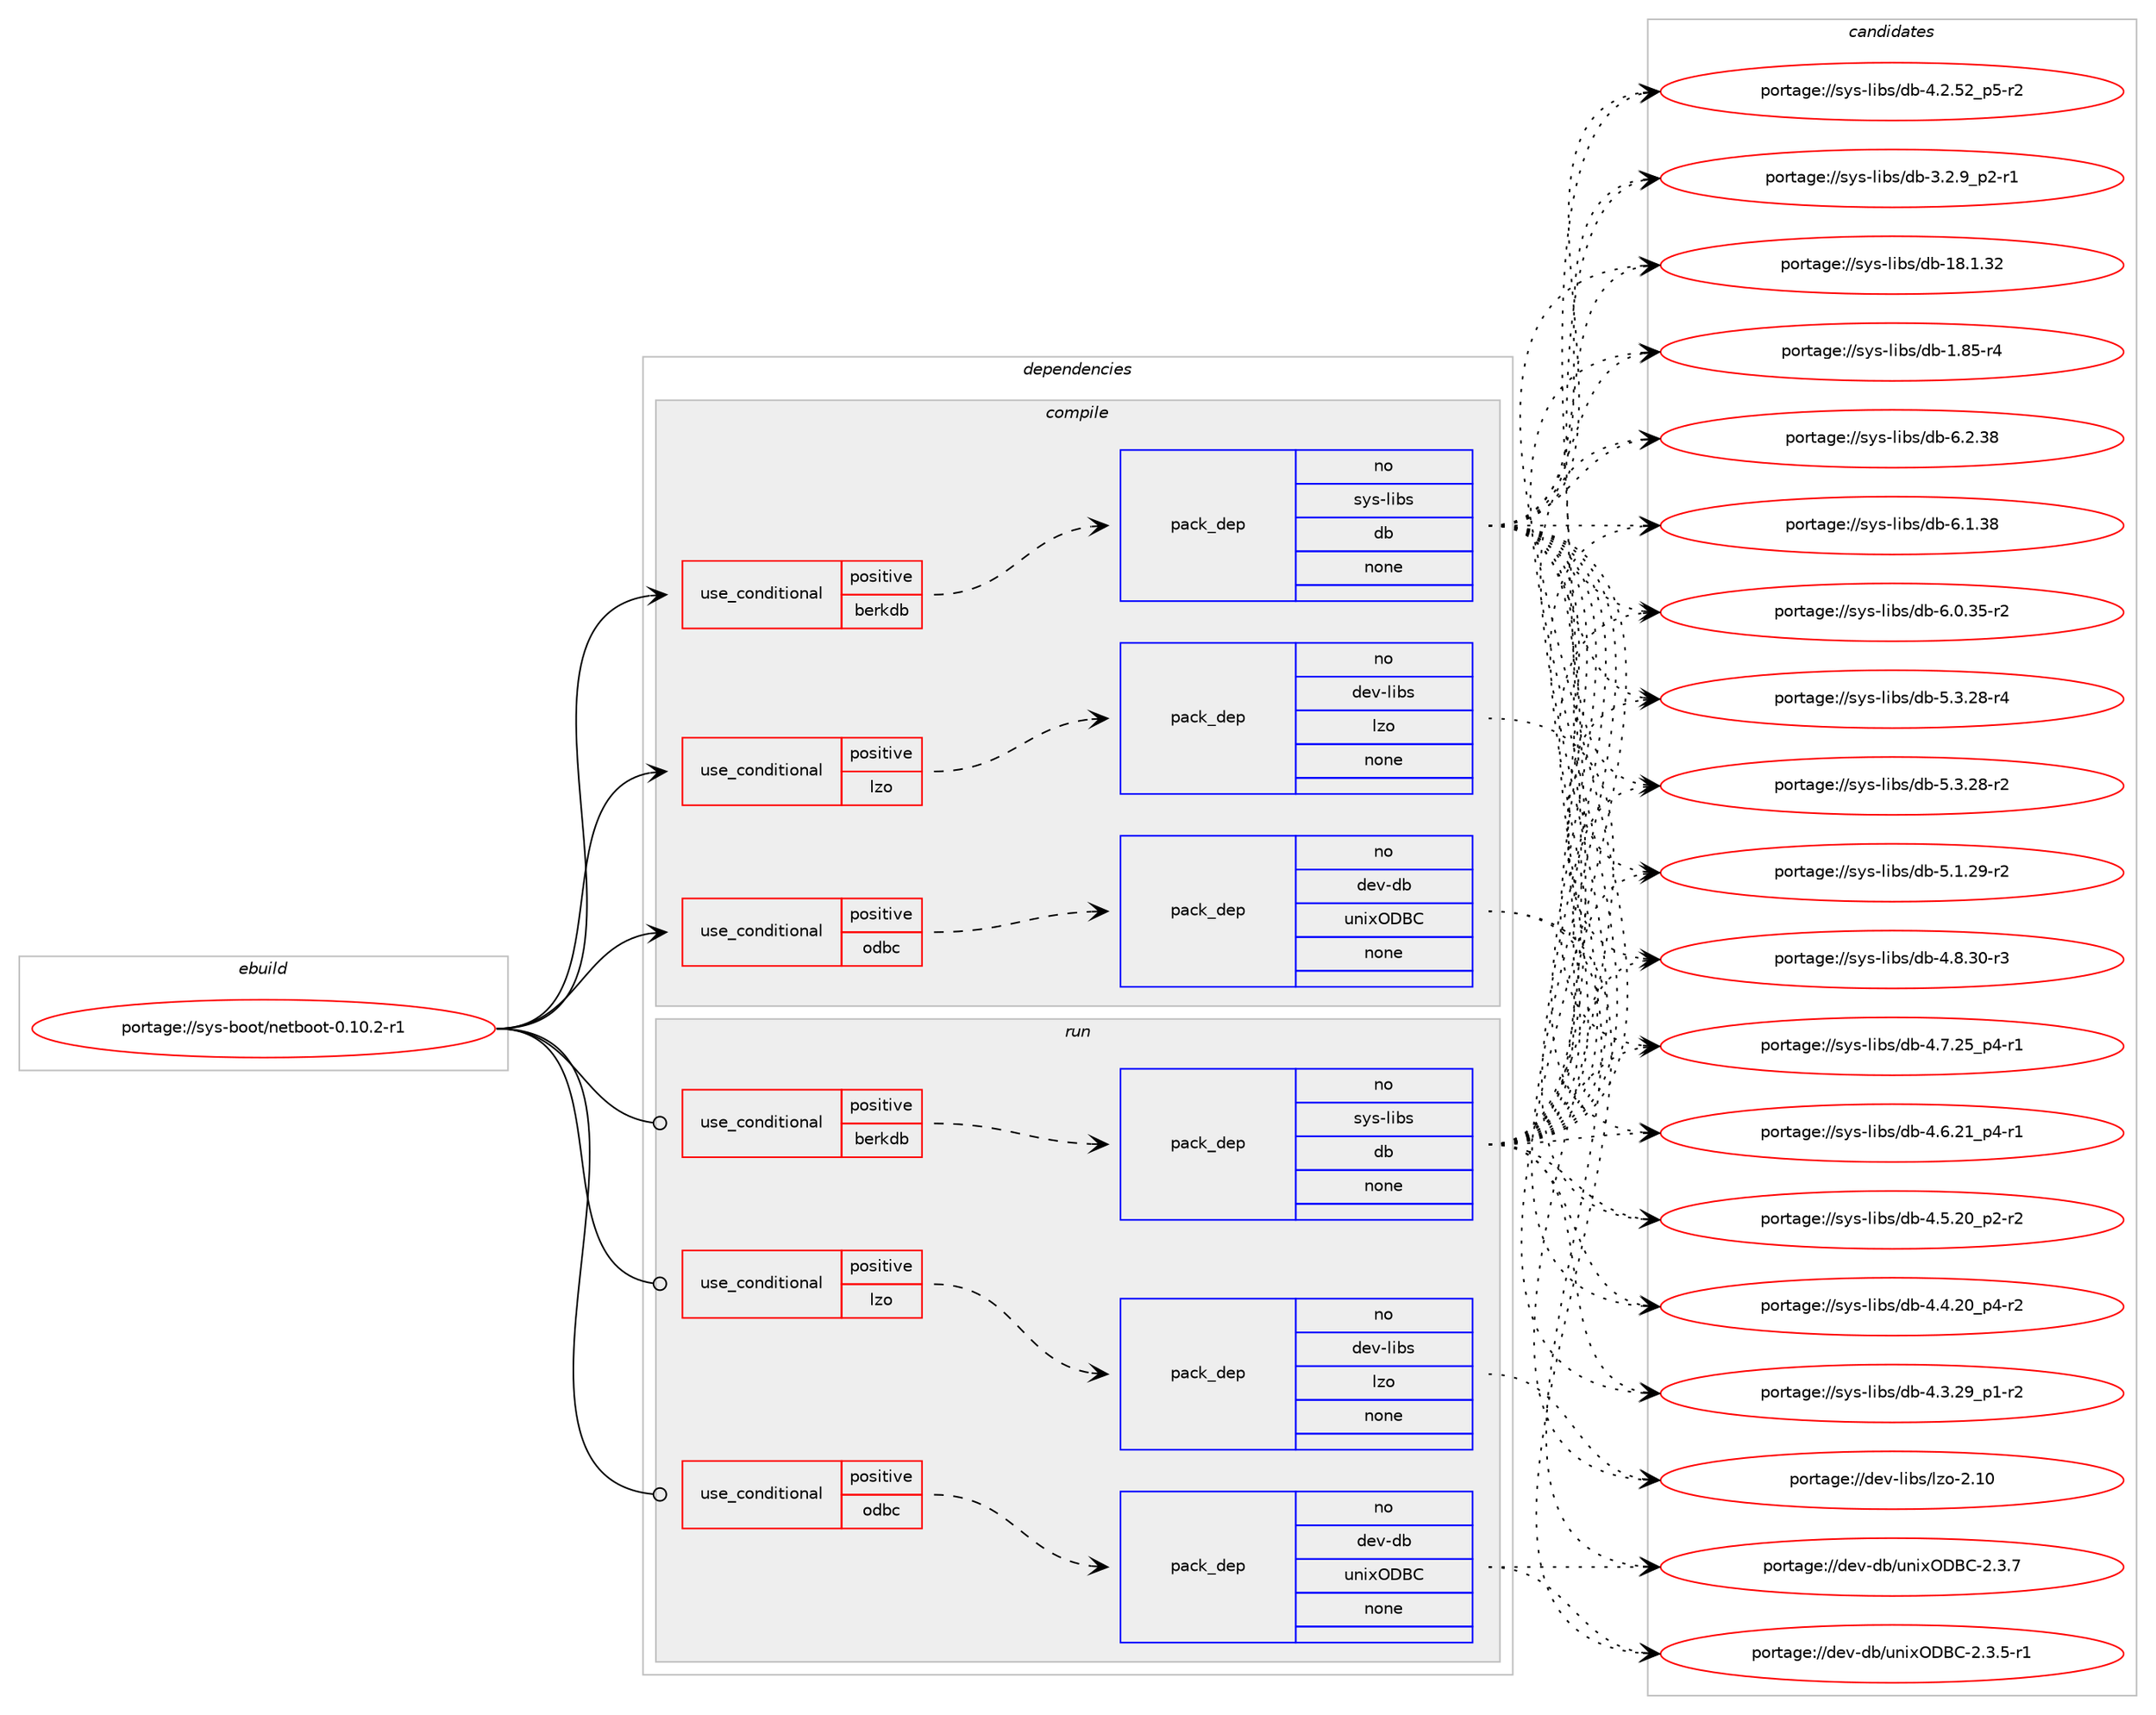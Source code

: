 digraph prolog {

# *************
# Graph options
# *************

newrank=true;
concentrate=true;
compound=true;
graph [rankdir=LR,fontname=Helvetica,fontsize=10,ranksep=1.5];#, ranksep=2.5, nodesep=0.2];
edge  [arrowhead=vee];
node  [fontname=Helvetica,fontsize=10];

# **********
# The ebuild
# **********

subgraph cluster_leftcol {
color=gray;
rank=same;
label=<<i>ebuild</i>>;
id [label="portage://sys-boot/netboot-0.10.2-r1", color=red, width=4, href="../sys-boot/netboot-0.10.2-r1.svg"];
}

# ****************
# The dependencies
# ****************

subgraph cluster_midcol {
color=gray;
label=<<i>dependencies</i>>;
subgraph cluster_compile {
fillcolor="#eeeeee";
style=filled;
label=<<i>compile</i>>;
subgraph cond10477 {
dependency51101 [label=<<TABLE BORDER="0" CELLBORDER="1" CELLSPACING="0" CELLPADDING="4"><TR><TD ROWSPAN="3" CELLPADDING="10">use_conditional</TD></TR><TR><TD>positive</TD></TR><TR><TD>berkdb</TD></TR></TABLE>>, shape=none, color=red];
subgraph pack39463 {
dependency51102 [label=<<TABLE BORDER="0" CELLBORDER="1" CELLSPACING="0" CELLPADDING="4" WIDTH="220"><TR><TD ROWSPAN="6" CELLPADDING="30">pack_dep</TD></TR><TR><TD WIDTH="110">no</TD></TR><TR><TD>sys-libs</TD></TR><TR><TD>db</TD></TR><TR><TD>none</TD></TR><TR><TD></TD></TR></TABLE>>, shape=none, color=blue];
}
dependency51101:e -> dependency51102:w [weight=20,style="dashed",arrowhead="vee"];
}
id:e -> dependency51101:w [weight=20,style="solid",arrowhead="vee"];
subgraph cond10478 {
dependency51103 [label=<<TABLE BORDER="0" CELLBORDER="1" CELLSPACING="0" CELLPADDING="4"><TR><TD ROWSPAN="3" CELLPADDING="10">use_conditional</TD></TR><TR><TD>positive</TD></TR><TR><TD>lzo</TD></TR></TABLE>>, shape=none, color=red];
subgraph pack39464 {
dependency51104 [label=<<TABLE BORDER="0" CELLBORDER="1" CELLSPACING="0" CELLPADDING="4" WIDTH="220"><TR><TD ROWSPAN="6" CELLPADDING="30">pack_dep</TD></TR><TR><TD WIDTH="110">no</TD></TR><TR><TD>dev-libs</TD></TR><TR><TD>lzo</TD></TR><TR><TD>none</TD></TR><TR><TD></TD></TR></TABLE>>, shape=none, color=blue];
}
dependency51103:e -> dependency51104:w [weight=20,style="dashed",arrowhead="vee"];
}
id:e -> dependency51103:w [weight=20,style="solid",arrowhead="vee"];
subgraph cond10479 {
dependency51105 [label=<<TABLE BORDER="0" CELLBORDER="1" CELLSPACING="0" CELLPADDING="4"><TR><TD ROWSPAN="3" CELLPADDING="10">use_conditional</TD></TR><TR><TD>positive</TD></TR><TR><TD>odbc</TD></TR></TABLE>>, shape=none, color=red];
subgraph pack39465 {
dependency51106 [label=<<TABLE BORDER="0" CELLBORDER="1" CELLSPACING="0" CELLPADDING="4" WIDTH="220"><TR><TD ROWSPAN="6" CELLPADDING="30">pack_dep</TD></TR><TR><TD WIDTH="110">no</TD></TR><TR><TD>dev-db</TD></TR><TR><TD>unixODBC</TD></TR><TR><TD>none</TD></TR><TR><TD></TD></TR></TABLE>>, shape=none, color=blue];
}
dependency51105:e -> dependency51106:w [weight=20,style="dashed",arrowhead="vee"];
}
id:e -> dependency51105:w [weight=20,style="solid",arrowhead="vee"];
}
subgraph cluster_compileandrun {
fillcolor="#eeeeee";
style=filled;
label=<<i>compile and run</i>>;
}
subgraph cluster_run {
fillcolor="#eeeeee";
style=filled;
label=<<i>run</i>>;
subgraph cond10480 {
dependency51107 [label=<<TABLE BORDER="0" CELLBORDER="1" CELLSPACING="0" CELLPADDING="4"><TR><TD ROWSPAN="3" CELLPADDING="10">use_conditional</TD></TR><TR><TD>positive</TD></TR><TR><TD>berkdb</TD></TR></TABLE>>, shape=none, color=red];
subgraph pack39466 {
dependency51108 [label=<<TABLE BORDER="0" CELLBORDER="1" CELLSPACING="0" CELLPADDING="4" WIDTH="220"><TR><TD ROWSPAN="6" CELLPADDING="30">pack_dep</TD></TR><TR><TD WIDTH="110">no</TD></TR><TR><TD>sys-libs</TD></TR><TR><TD>db</TD></TR><TR><TD>none</TD></TR><TR><TD></TD></TR></TABLE>>, shape=none, color=blue];
}
dependency51107:e -> dependency51108:w [weight=20,style="dashed",arrowhead="vee"];
}
id:e -> dependency51107:w [weight=20,style="solid",arrowhead="odot"];
subgraph cond10481 {
dependency51109 [label=<<TABLE BORDER="0" CELLBORDER="1" CELLSPACING="0" CELLPADDING="4"><TR><TD ROWSPAN="3" CELLPADDING="10">use_conditional</TD></TR><TR><TD>positive</TD></TR><TR><TD>lzo</TD></TR></TABLE>>, shape=none, color=red];
subgraph pack39467 {
dependency51110 [label=<<TABLE BORDER="0" CELLBORDER="1" CELLSPACING="0" CELLPADDING="4" WIDTH="220"><TR><TD ROWSPAN="6" CELLPADDING="30">pack_dep</TD></TR><TR><TD WIDTH="110">no</TD></TR><TR><TD>dev-libs</TD></TR><TR><TD>lzo</TD></TR><TR><TD>none</TD></TR><TR><TD></TD></TR></TABLE>>, shape=none, color=blue];
}
dependency51109:e -> dependency51110:w [weight=20,style="dashed",arrowhead="vee"];
}
id:e -> dependency51109:w [weight=20,style="solid",arrowhead="odot"];
subgraph cond10482 {
dependency51111 [label=<<TABLE BORDER="0" CELLBORDER="1" CELLSPACING="0" CELLPADDING="4"><TR><TD ROWSPAN="3" CELLPADDING="10">use_conditional</TD></TR><TR><TD>positive</TD></TR><TR><TD>odbc</TD></TR></TABLE>>, shape=none, color=red];
subgraph pack39468 {
dependency51112 [label=<<TABLE BORDER="0" CELLBORDER="1" CELLSPACING="0" CELLPADDING="4" WIDTH="220"><TR><TD ROWSPAN="6" CELLPADDING="30">pack_dep</TD></TR><TR><TD WIDTH="110">no</TD></TR><TR><TD>dev-db</TD></TR><TR><TD>unixODBC</TD></TR><TR><TD>none</TD></TR><TR><TD></TD></TR></TABLE>>, shape=none, color=blue];
}
dependency51111:e -> dependency51112:w [weight=20,style="dashed",arrowhead="vee"];
}
id:e -> dependency51111:w [weight=20,style="solid",arrowhead="odot"];
}
}

# **************
# The candidates
# **************

subgraph cluster_choices {
rank=same;
color=gray;
label=<<i>candidates</i>>;

subgraph choice39463 {
color=black;
nodesep=1;
choice1151211154510810598115471009845544650465156 [label="portage://sys-libs/db-6.2.38", color=red, width=4,href="../sys-libs/db-6.2.38.svg"];
choice1151211154510810598115471009845544649465156 [label="portage://sys-libs/db-6.1.38", color=red, width=4,href="../sys-libs/db-6.1.38.svg"];
choice11512111545108105981154710098455446484651534511450 [label="portage://sys-libs/db-6.0.35-r2", color=red, width=4,href="../sys-libs/db-6.0.35-r2.svg"];
choice11512111545108105981154710098455346514650564511452 [label="portage://sys-libs/db-5.3.28-r4", color=red, width=4,href="../sys-libs/db-5.3.28-r4.svg"];
choice11512111545108105981154710098455346514650564511450 [label="portage://sys-libs/db-5.3.28-r2", color=red, width=4,href="../sys-libs/db-5.3.28-r2.svg"];
choice11512111545108105981154710098455346494650574511450 [label="portage://sys-libs/db-5.1.29-r2", color=red, width=4,href="../sys-libs/db-5.1.29-r2.svg"];
choice11512111545108105981154710098455246564651484511451 [label="portage://sys-libs/db-4.8.30-r3", color=red, width=4,href="../sys-libs/db-4.8.30-r3.svg"];
choice115121115451081059811547100984552465546505395112524511449 [label="portage://sys-libs/db-4.7.25_p4-r1", color=red, width=4,href="../sys-libs/db-4.7.25_p4-r1.svg"];
choice115121115451081059811547100984552465446504995112524511449 [label="portage://sys-libs/db-4.6.21_p4-r1", color=red, width=4,href="../sys-libs/db-4.6.21_p4-r1.svg"];
choice115121115451081059811547100984552465346504895112504511450 [label="portage://sys-libs/db-4.5.20_p2-r2", color=red, width=4,href="../sys-libs/db-4.5.20_p2-r2.svg"];
choice115121115451081059811547100984552465246504895112524511450 [label="portage://sys-libs/db-4.4.20_p4-r2", color=red, width=4,href="../sys-libs/db-4.4.20_p4-r2.svg"];
choice115121115451081059811547100984552465146505795112494511450 [label="portage://sys-libs/db-4.3.29_p1-r2", color=red, width=4,href="../sys-libs/db-4.3.29_p1-r2.svg"];
choice115121115451081059811547100984552465046535095112534511450 [label="portage://sys-libs/db-4.2.52_p5-r2", color=red, width=4,href="../sys-libs/db-4.2.52_p5-r2.svg"];
choice1151211154510810598115471009845514650465795112504511449 [label="portage://sys-libs/db-3.2.9_p2-r1", color=red, width=4,href="../sys-libs/db-3.2.9_p2-r1.svg"];
choice115121115451081059811547100984549564649465150 [label="portage://sys-libs/db-18.1.32", color=red, width=4,href="../sys-libs/db-18.1.32.svg"];
choice1151211154510810598115471009845494656534511452 [label="portage://sys-libs/db-1.85-r4", color=red, width=4,href="../sys-libs/db-1.85-r4.svg"];
dependency51102:e -> choice1151211154510810598115471009845544650465156:w [style=dotted,weight="100"];
dependency51102:e -> choice1151211154510810598115471009845544649465156:w [style=dotted,weight="100"];
dependency51102:e -> choice11512111545108105981154710098455446484651534511450:w [style=dotted,weight="100"];
dependency51102:e -> choice11512111545108105981154710098455346514650564511452:w [style=dotted,weight="100"];
dependency51102:e -> choice11512111545108105981154710098455346514650564511450:w [style=dotted,weight="100"];
dependency51102:e -> choice11512111545108105981154710098455346494650574511450:w [style=dotted,weight="100"];
dependency51102:e -> choice11512111545108105981154710098455246564651484511451:w [style=dotted,weight="100"];
dependency51102:e -> choice115121115451081059811547100984552465546505395112524511449:w [style=dotted,weight="100"];
dependency51102:e -> choice115121115451081059811547100984552465446504995112524511449:w [style=dotted,weight="100"];
dependency51102:e -> choice115121115451081059811547100984552465346504895112504511450:w [style=dotted,weight="100"];
dependency51102:e -> choice115121115451081059811547100984552465246504895112524511450:w [style=dotted,weight="100"];
dependency51102:e -> choice115121115451081059811547100984552465146505795112494511450:w [style=dotted,weight="100"];
dependency51102:e -> choice115121115451081059811547100984552465046535095112534511450:w [style=dotted,weight="100"];
dependency51102:e -> choice1151211154510810598115471009845514650465795112504511449:w [style=dotted,weight="100"];
dependency51102:e -> choice115121115451081059811547100984549564649465150:w [style=dotted,weight="100"];
dependency51102:e -> choice1151211154510810598115471009845494656534511452:w [style=dotted,weight="100"];
}
subgraph choice39464 {
color=black;
nodesep=1;
choice1001011184510810598115471081221114550464948 [label="portage://dev-libs/lzo-2.10", color=red, width=4,href="../dev-libs/lzo-2.10.svg"];
dependency51104:e -> choice1001011184510810598115471081221114550464948:w [style=dotted,weight="100"];
}
subgraph choice39465 {
color=black;
nodesep=1;
choice10010111845100984711711010512079686667455046514655 [label="portage://dev-db/unixODBC-2.3.7", color=red, width=4,href="../dev-db/unixODBC-2.3.7.svg"];
choice100101118451009847117110105120796866674550465146534511449 [label="portage://dev-db/unixODBC-2.3.5-r1", color=red, width=4,href="../dev-db/unixODBC-2.3.5-r1.svg"];
dependency51106:e -> choice10010111845100984711711010512079686667455046514655:w [style=dotted,weight="100"];
dependency51106:e -> choice100101118451009847117110105120796866674550465146534511449:w [style=dotted,weight="100"];
}
subgraph choice39466 {
color=black;
nodesep=1;
choice1151211154510810598115471009845544650465156 [label="portage://sys-libs/db-6.2.38", color=red, width=4,href="../sys-libs/db-6.2.38.svg"];
choice1151211154510810598115471009845544649465156 [label="portage://sys-libs/db-6.1.38", color=red, width=4,href="../sys-libs/db-6.1.38.svg"];
choice11512111545108105981154710098455446484651534511450 [label="portage://sys-libs/db-6.0.35-r2", color=red, width=4,href="../sys-libs/db-6.0.35-r2.svg"];
choice11512111545108105981154710098455346514650564511452 [label="portage://sys-libs/db-5.3.28-r4", color=red, width=4,href="../sys-libs/db-5.3.28-r4.svg"];
choice11512111545108105981154710098455346514650564511450 [label="portage://sys-libs/db-5.3.28-r2", color=red, width=4,href="../sys-libs/db-5.3.28-r2.svg"];
choice11512111545108105981154710098455346494650574511450 [label="portage://sys-libs/db-5.1.29-r2", color=red, width=4,href="../sys-libs/db-5.1.29-r2.svg"];
choice11512111545108105981154710098455246564651484511451 [label="portage://sys-libs/db-4.8.30-r3", color=red, width=4,href="../sys-libs/db-4.8.30-r3.svg"];
choice115121115451081059811547100984552465546505395112524511449 [label="portage://sys-libs/db-4.7.25_p4-r1", color=red, width=4,href="../sys-libs/db-4.7.25_p4-r1.svg"];
choice115121115451081059811547100984552465446504995112524511449 [label="portage://sys-libs/db-4.6.21_p4-r1", color=red, width=4,href="../sys-libs/db-4.6.21_p4-r1.svg"];
choice115121115451081059811547100984552465346504895112504511450 [label="portage://sys-libs/db-4.5.20_p2-r2", color=red, width=4,href="../sys-libs/db-4.5.20_p2-r2.svg"];
choice115121115451081059811547100984552465246504895112524511450 [label="portage://sys-libs/db-4.4.20_p4-r2", color=red, width=4,href="../sys-libs/db-4.4.20_p4-r2.svg"];
choice115121115451081059811547100984552465146505795112494511450 [label="portage://sys-libs/db-4.3.29_p1-r2", color=red, width=4,href="../sys-libs/db-4.3.29_p1-r2.svg"];
choice115121115451081059811547100984552465046535095112534511450 [label="portage://sys-libs/db-4.2.52_p5-r2", color=red, width=4,href="../sys-libs/db-4.2.52_p5-r2.svg"];
choice1151211154510810598115471009845514650465795112504511449 [label="portage://sys-libs/db-3.2.9_p2-r1", color=red, width=4,href="../sys-libs/db-3.2.9_p2-r1.svg"];
choice115121115451081059811547100984549564649465150 [label="portage://sys-libs/db-18.1.32", color=red, width=4,href="../sys-libs/db-18.1.32.svg"];
choice1151211154510810598115471009845494656534511452 [label="portage://sys-libs/db-1.85-r4", color=red, width=4,href="../sys-libs/db-1.85-r4.svg"];
dependency51108:e -> choice1151211154510810598115471009845544650465156:w [style=dotted,weight="100"];
dependency51108:e -> choice1151211154510810598115471009845544649465156:w [style=dotted,weight="100"];
dependency51108:e -> choice11512111545108105981154710098455446484651534511450:w [style=dotted,weight="100"];
dependency51108:e -> choice11512111545108105981154710098455346514650564511452:w [style=dotted,weight="100"];
dependency51108:e -> choice11512111545108105981154710098455346514650564511450:w [style=dotted,weight="100"];
dependency51108:e -> choice11512111545108105981154710098455346494650574511450:w [style=dotted,weight="100"];
dependency51108:e -> choice11512111545108105981154710098455246564651484511451:w [style=dotted,weight="100"];
dependency51108:e -> choice115121115451081059811547100984552465546505395112524511449:w [style=dotted,weight="100"];
dependency51108:e -> choice115121115451081059811547100984552465446504995112524511449:w [style=dotted,weight="100"];
dependency51108:e -> choice115121115451081059811547100984552465346504895112504511450:w [style=dotted,weight="100"];
dependency51108:e -> choice115121115451081059811547100984552465246504895112524511450:w [style=dotted,weight="100"];
dependency51108:e -> choice115121115451081059811547100984552465146505795112494511450:w [style=dotted,weight="100"];
dependency51108:e -> choice115121115451081059811547100984552465046535095112534511450:w [style=dotted,weight="100"];
dependency51108:e -> choice1151211154510810598115471009845514650465795112504511449:w [style=dotted,weight="100"];
dependency51108:e -> choice115121115451081059811547100984549564649465150:w [style=dotted,weight="100"];
dependency51108:e -> choice1151211154510810598115471009845494656534511452:w [style=dotted,weight="100"];
}
subgraph choice39467 {
color=black;
nodesep=1;
choice1001011184510810598115471081221114550464948 [label="portage://dev-libs/lzo-2.10", color=red, width=4,href="../dev-libs/lzo-2.10.svg"];
dependency51110:e -> choice1001011184510810598115471081221114550464948:w [style=dotted,weight="100"];
}
subgraph choice39468 {
color=black;
nodesep=1;
choice10010111845100984711711010512079686667455046514655 [label="portage://dev-db/unixODBC-2.3.7", color=red, width=4,href="../dev-db/unixODBC-2.3.7.svg"];
choice100101118451009847117110105120796866674550465146534511449 [label="portage://dev-db/unixODBC-2.3.5-r1", color=red, width=4,href="../dev-db/unixODBC-2.3.5-r1.svg"];
dependency51112:e -> choice10010111845100984711711010512079686667455046514655:w [style=dotted,weight="100"];
dependency51112:e -> choice100101118451009847117110105120796866674550465146534511449:w [style=dotted,weight="100"];
}
}

}
